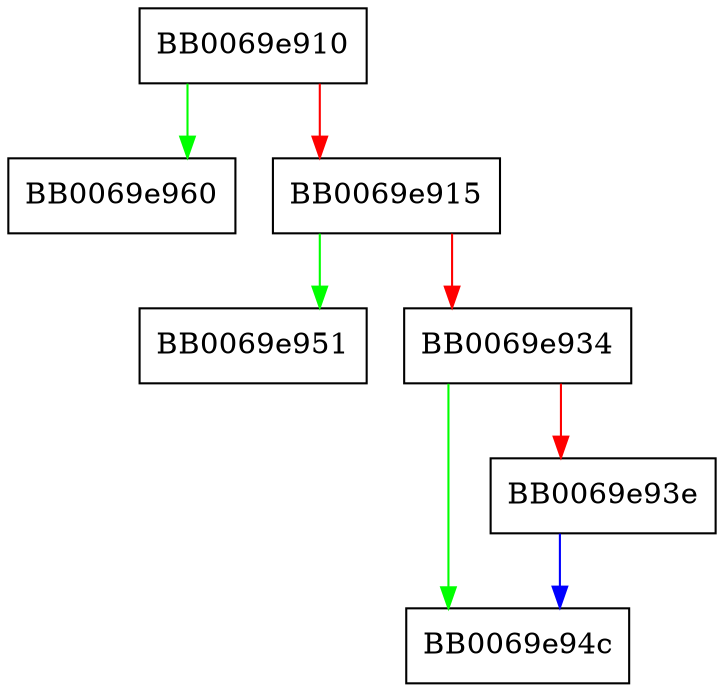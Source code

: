 digraph aria192ccm_dupctx {
  node [shape="box"];
  graph [splines=ortho];
  BB0069e910 -> BB0069e960 [color="green"];
  BB0069e910 -> BB0069e915 [color="red"];
  BB0069e915 -> BB0069e951 [color="green"];
  BB0069e915 -> BB0069e934 [color="red"];
  BB0069e934 -> BB0069e94c [color="green"];
  BB0069e934 -> BB0069e93e [color="red"];
  BB0069e93e -> BB0069e94c [color="blue"];
}